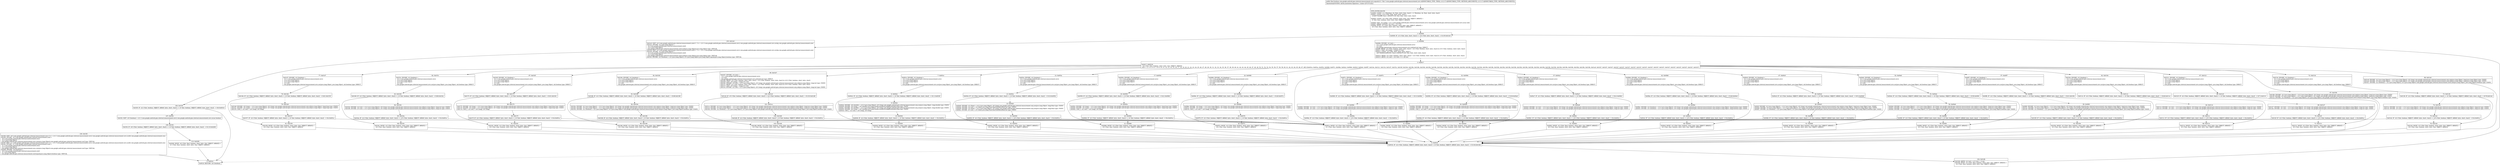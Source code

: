digraph "CFG forcom.google.android.gms.internal.measurement.zzvz.equals(Ljava\/lang\/Object;Ljava\/lang\/Object;)Z" {
Node_0 [shape=record,label="{0\:\ 0x0000|MTH_ENTER_BLOCK\l|0x0000: CONST  (r1 I:?[boolean, int, float, short, byte, char]) = (1 ?[boolean, int, float, short, byte, char]) \l0x0001: CONST  (r10 I:?[int, float, short, byte, char]) = \l  (1048575(0xfffff, float:1.469367E\-39) ?[int, float, short, byte, char])\l \l0x0004: CONST  (r0 I:?[int, float, boolean, short, byte, char, OBJECT, ARRAY]) = \l  (0 ?[int, float, boolean, short, byte, char, OBJECT, ARRAY])\l \l0x0005: IGET  (r2 I:int[]) = (r11 I:com.google.android.gms.internal.measurement.zzvz) com.google.android.gms.internal.measurement.zzvz.zzcas int[] \l0x0007: ARRAY_LENGTH  (r4 I:int) = (r2 I:?[]) \l0x0008: MOVE  (r3 I:?[int, float, boolean, short, byte, char, OBJECT, ARRAY]) = \l  (r0 I:?[int, float, boolean, short, byte, char, OBJECT, ARRAY])\l \l}"];
Node_1 [shape=record,label="{1\:\ 0x0009|0x0009: IF  (r3 I:?[int, byte, short, char]) \>= (r4 I:?[int, byte, short, char])  \-\> B:105:0x01e0 \l}"];
Node_2 [shape=record,label="{2\:\ 0x000b|0x000b: INVOKE  (r2 I:int) = \l  (r11 I:com.google.android.gms.internal.measurement.zzvz)\l  (r3 I:int)\l com.google.android.gms.internal.measurement.zzvz.zzbt(int):int type: DIRECT \l0x000f: ARITH  (r5 I:?[int, boolean, short, byte, char]) = (r2 I:?[int, boolean, short, byte, char]) & (r10 I:?[int, boolean, short, byte, char]) \l0x0011: CAST  (r6 I:long) = (long) (r5 I:int) \l0x0012: CONST  (r5 I:?[int, float, short, byte, char]) = \l  (267386880(0xff00000, float:2.3665827E\-29) ?[int, float, short, byte, char])\l \l0x0014: ARITH  (r2 I:?[int, boolean, short, byte, char]) = (r2 I:?[int, boolean, short, byte, char]) & (r5 I:?[int, boolean, short, byte, char]) \l0x0015: ARITH  (r2 I:int) = (r2 I:int) \>\>\> (20 int) \l}"];
Node_3 [shape=record,label="{3\:\ 0x0017|0x0017: SWITCH  \l  (r2 I:?[int, float, boolean, short, byte, char, OBJECT, ARRAY])\l k:[0, 1, 2, 3, 4, 5, 6, 7, 8, 9, 10, 11, 12, 13, 14, 15, 16, 17, 18, 19, 20, 21, 22, 23, 24, 25, 26, 27, 28, 29, 30, 31, 32, 33, 34, 35, 36, 37, 38, 39, 40, 41, 42, 43, 44, 45, 46, 47, 48, 49, 50, 51, 52, 53, 54, 55, 56, 57, 58, 59, 60, 61, 62, 63, 64, 65, 66, 67, 68] t:[0x001e, 0x003a, 0x0054, 0x0068, 0x007c, 0x008e, 0x00a3, 0x00b6, 0x00c9, 0x00e0, 0x00f7, 0x010e, 0x0121, 0x0134, 0x0147, 0x015c, 0x016f, 0x0184, 0x019b, 0x019b, 0x019b, 0x019b, 0x019b, 0x019b, 0x019b, 0x019b, 0x019b, 0x019b, 0x019b, 0x019b, 0x019b, 0x019b, 0x019b, 0x019b, 0x019b, 0x019b, 0x019b, 0x019b, 0x019b, 0x019b, 0x019b, 0x019b, 0x019b, 0x019b, 0x019b, 0x019b, 0x019b, 0x019b, 0x019b, 0x019b, 0x01a9, 0x01b7, 0x01b7, 0x01b7, 0x01b7, 0x01b7, 0x01b7, 0x01b7, 0x01b7, 0x01b7, 0x01b7, 0x01b7, 0x01b7, 0x01b7, 0x01b7, 0x01b7, 0x01b7, 0x01b7, 0x01b7] \l}"];
Node_4 [shape=record,label="{4\:\ 0x001a|0x001a: MOVE  (r2 I:?[int, float, boolean, short, byte, char, OBJECT, ARRAY]) = \l  (r1 I:?[int, float, boolean, short, byte, char, OBJECT, ARRAY])\l \l}"];
Node_5 [shape=record,label="{5\:\ 0x001b|0x001b: IF  (r2 I:?[int, boolean, OBJECT, ARRAY, byte, short, char]) != (0 ?[int, boolean, OBJECT, ARRAY, byte, short, char])  \-\> B:104:0x01db \l}"];
Node_6 [shape=record,label="{6\:\ 0x001d|0x001d: RETURN  (r0 I:boolean) \l}"];
Node_7 [shape=record,label="{7\:\ 0x001e|0x001e: INVOKE  (r2 I:boolean) = \l  (r11 I:com.google.android.gms.internal.measurement.zzvz)\l  (r12 I:java.lang.Object)\l  (r13 I:java.lang.Object)\l  (r3 I:int)\l com.google.android.gms.internal.measurement.zzvz.zzc(java.lang.Object, java.lang.Object, int):boolean type: DIRECT \l}"];
Node_8 [shape=record,label="{8\:\ 0x0022|0x0022: IF  (r2 I:?[int, boolean, OBJECT, ARRAY, byte, short, char]) == (0 ?[int, boolean, OBJECT, ARRAY, byte, short, char])  \-\> B:11:0x0038 \l}"];
Node_9 [shape=record,label="{9\:\ 0x0024|0x0024: INVOKE  (r8 I:double) = (r12 I:java.lang.Object), (r6 I:long) com.google.android.gms.internal.measurement.zzxj.zzo(java.lang.Object, long):double type: STATIC \l0x0028: INVOKE  (r8 I:long) = (r8 I:double) java.lang.Double.doubleToLongBits(double):long type: STATIC \l0x002c: INVOKE  (r6 I:double) = (r13 I:java.lang.Object), (r6 I:long) com.google.android.gms.internal.measurement.zzxj.zzo(java.lang.Object, long):double type: STATIC \l0x0030: INVOKE  (r6 I:long) = (r6 I:double) java.lang.Double.doubleToLongBits(double):long type: STATIC \l0x0034: CMP_L  (r2 I:int) = (r8 I:long), (r6 I:long) \l}"];
Node_10 [shape=record,label="{10\:\ 0x0036|0x0036: IF  (r2 I:?[int, boolean, OBJECT, ARRAY, byte, short, char]) == (0 ?[int, boolean, OBJECT, ARRAY, byte, short, char])  \-\> B:4:0x001a \l}"];
Node_11 [shape=record,label="{11\:\ 0x0038|0x0038: MOVE  (r2 I:?[int, float, boolean, short, byte, char, OBJECT, ARRAY]) = \l  (r0 I:?[int, float, boolean, short, byte, char, OBJECT, ARRAY])\l \l}"];
Node_12 [shape=record,label="{12\:\ 0x003a|0x003a: INVOKE  (r2 I:boolean) = \l  (r11 I:com.google.android.gms.internal.measurement.zzvz)\l  (r12 I:java.lang.Object)\l  (r13 I:java.lang.Object)\l  (r3 I:int)\l com.google.android.gms.internal.measurement.zzvz.zzc(java.lang.Object, java.lang.Object, int):boolean type: DIRECT \l}"];
Node_13 [shape=record,label="{13\:\ 0x003e|0x003e: IF  (r2 I:?[int, boolean, OBJECT, ARRAY, byte, short, char]) == (0 ?[int, boolean, OBJECT, ARRAY, byte, short, char])  \-\> B:16:0x0052 \l}"];
Node_14 [shape=record,label="{14\:\ 0x0040|0x0040: INVOKE  (r2 I:float) = (r12 I:java.lang.Object), (r6 I:long) com.google.android.gms.internal.measurement.zzxj.zzn(java.lang.Object, long):float type: STATIC \l0x0044: INVOKE  (r2 I:int) = (r2 I:float) java.lang.Float.floatToIntBits(float):int type: STATIC \l0x0048: INVOKE  (r5 I:float) = (r13 I:java.lang.Object), (r6 I:long) com.google.android.gms.internal.measurement.zzxj.zzn(java.lang.Object, long):float type: STATIC \l0x004c: INVOKE  (r5 I:int) = (r5 I:float) java.lang.Float.floatToIntBits(float):int type: STATIC \l}"];
Node_15 [shape=record,label="{15\:\ 0x0050|0x0050: IF  (r2 I:?[int, boolean, OBJECT, ARRAY, byte, short, char]) == (r5 I:?[int, boolean, OBJECT, ARRAY, byte, short, char])  \-\> B:4:0x001a \l}"];
Node_16 [shape=record,label="{16\:\ 0x0052|0x0052: MOVE  (r2 I:?[int, float, boolean, short, byte, char, OBJECT, ARRAY]) = \l  (r0 I:?[int, float, boolean, short, byte, char, OBJECT, ARRAY])\l \l}"];
Node_17 [shape=record,label="{17\:\ 0x0054|0x0054: INVOKE  (r2 I:boolean) = \l  (r11 I:com.google.android.gms.internal.measurement.zzvz)\l  (r12 I:java.lang.Object)\l  (r13 I:java.lang.Object)\l  (r3 I:int)\l com.google.android.gms.internal.measurement.zzvz.zzc(java.lang.Object, java.lang.Object, int):boolean type: DIRECT \l}"];
Node_18 [shape=record,label="{18\:\ 0x0058|0x0058: IF  (r2 I:?[int, boolean, OBJECT, ARRAY, byte, short, char]) == (0 ?[int, boolean, OBJECT, ARRAY, byte, short, char])  \-\> B:21:0x0066 \l}"];
Node_19 [shape=record,label="{19\:\ 0x005a|0x005a: INVOKE  (r8 I:long) = (r12 I:java.lang.Object), (r6 I:long) com.google.android.gms.internal.measurement.zzxj.zzl(java.lang.Object, long):long type: STATIC \l0x005e: INVOKE  (r6 I:long) = (r13 I:java.lang.Object), (r6 I:long) com.google.android.gms.internal.measurement.zzxj.zzl(java.lang.Object, long):long type: STATIC \l0x0062: CMP_L  (r2 I:int) = (r8 I:long), (r6 I:long) \l}"];
Node_20 [shape=record,label="{20\:\ 0x0064|0x0064: IF  (r2 I:?[int, boolean, OBJECT, ARRAY, byte, short, char]) == (0 ?[int, boolean, OBJECT, ARRAY, byte, short, char])  \-\> B:4:0x001a \l}"];
Node_21 [shape=record,label="{21\:\ 0x0066|0x0066: MOVE  (r2 I:?[int, float, boolean, short, byte, char, OBJECT, ARRAY]) = \l  (r0 I:?[int, float, boolean, short, byte, char, OBJECT, ARRAY])\l \l}"];
Node_22 [shape=record,label="{22\:\ 0x0068|0x0068: INVOKE  (r2 I:boolean) = \l  (r11 I:com.google.android.gms.internal.measurement.zzvz)\l  (r12 I:java.lang.Object)\l  (r13 I:java.lang.Object)\l  (r3 I:int)\l com.google.android.gms.internal.measurement.zzvz.zzc(java.lang.Object, java.lang.Object, int):boolean type: DIRECT \l}"];
Node_23 [shape=record,label="{23\:\ 0x006c|0x006c: IF  (r2 I:?[int, boolean, OBJECT, ARRAY, byte, short, char]) == (0 ?[int, boolean, OBJECT, ARRAY, byte, short, char])  \-\> B:26:0x007a \l}"];
Node_24 [shape=record,label="{24\:\ 0x006e|0x006e: INVOKE  (r8 I:long) = (r12 I:java.lang.Object), (r6 I:long) com.google.android.gms.internal.measurement.zzxj.zzl(java.lang.Object, long):long type: STATIC \l0x0072: INVOKE  (r6 I:long) = (r13 I:java.lang.Object), (r6 I:long) com.google.android.gms.internal.measurement.zzxj.zzl(java.lang.Object, long):long type: STATIC \l0x0076: CMP_L  (r2 I:int) = (r8 I:long), (r6 I:long) \l}"];
Node_25 [shape=record,label="{25\:\ 0x0078|0x0078: IF  (r2 I:?[int, boolean, OBJECT, ARRAY, byte, short, char]) == (0 ?[int, boolean, OBJECT, ARRAY, byte, short, char])  \-\> B:4:0x001a \l}"];
Node_26 [shape=record,label="{26\:\ 0x007a|0x007a: MOVE  (r2 I:?[int, float, boolean, short, byte, char, OBJECT, ARRAY]) = \l  (r0 I:?[int, float, boolean, short, byte, char, OBJECT, ARRAY])\l \l}"];
Node_27 [shape=record,label="{27\:\ 0x007c|0x007c: INVOKE  (r2 I:boolean) = \l  (r11 I:com.google.android.gms.internal.measurement.zzvz)\l  (r12 I:java.lang.Object)\l  (r13 I:java.lang.Object)\l  (r3 I:int)\l com.google.android.gms.internal.measurement.zzvz.zzc(java.lang.Object, java.lang.Object, int):boolean type: DIRECT \l}"];
Node_28 [shape=record,label="{28\:\ 0x0080|0x0080: IF  (r2 I:?[int, boolean, OBJECT, ARRAY, byte, short, char]) == (0 ?[int, boolean, OBJECT, ARRAY, byte, short, char])  \-\> B:31:0x008c \l}"];
Node_29 [shape=record,label="{29\:\ 0x0082|0x0082: INVOKE  (r2 I:int) = (r12 I:java.lang.Object), (r6 I:long) com.google.android.gms.internal.measurement.zzxj.zzk(java.lang.Object, long):int type: STATIC \l0x0086: INVOKE  (r5 I:int) = (r13 I:java.lang.Object), (r6 I:long) com.google.android.gms.internal.measurement.zzxj.zzk(java.lang.Object, long):int type: STATIC \l}"];
Node_30 [shape=record,label="{30\:\ 0x008a|0x008a: IF  (r2 I:?[int, boolean, OBJECT, ARRAY, byte, short, char]) == (r5 I:?[int, boolean, OBJECT, ARRAY, byte, short, char])  \-\> B:4:0x001a \l}"];
Node_31 [shape=record,label="{31\:\ 0x008c|0x008c: MOVE  (r2 I:?[int, float, boolean, short, byte, char, OBJECT, ARRAY]) = \l  (r0 I:?[int, float, boolean, short, byte, char, OBJECT, ARRAY])\l \l}"];
Node_32 [shape=record,label="{32\:\ 0x008e|0x008e: INVOKE  (r2 I:boolean) = \l  (r11 I:com.google.android.gms.internal.measurement.zzvz)\l  (r12 I:java.lang.Object)\l  (r13 I:java.lang.Object)\l  (r3 I:int)\l com.google.android.gms.internal.measurement.zzvz.zzc(java.lang.Object, java.lang.Object, int):boolean type: DIRECT \l}"];
Node_33 [shape=record,label="{33\:\ 0x0092|0x0092: IF  (r2 I:?[int, boolean, OBJECT, ARRAY, byte, short, char]) == (0 ?[int, boolean, OBJECT, ARRAY, byte, short, char])  \-\> B:36:0x00a0 \l}"];
Node_34 [shape=record,label="{34\:\ 0x0094|0x0094: INVOKE  (r8 I:long) = (r12 I:java.lang.Object), (r6 I:long) com.google.android.gms.internal.measurement.zzxj.zzl(java.lang.Object, long):long type: STATIC \l0x0098: INVOKE  (r6 I:long) = (r13 I:java.lang.Object), (r6 I:long) com.google.android.gms.internal.measurement.zzxj.zzl(java.lang.Object, long):long type: STATIC \l0x009c: CMP_L  (r2 I:int) = (r8 I:long), (r6 I:long) \l}"];
Node_35 [shape=record,label="{35\:\ 0x009e|0x009e: IF  (r2 I:?[int, boolean, OBJECT, ARRAY, byte, short, char]) == (0 ?[int, boolean, OBJECT, ARRAY, byte, short, char])  \-\> B:4:0x001a \l}"];
Node_36 [shape=record,label="{36\:\ 0x00a0|0x00a0: MOVE  (r2 I:?[int, float, boolean, short, byte, char, OBJECT, ARRAY]) = \l  (r0 I:?[int, float, boolean, short, byte, char, OBJECT, ARRAY])\l \l}"];
Node_37 [shape=record,label="{37\:\ 0x00a3|0x00a3: INVOKE  (r2 I:boolean) = \l  (r11 I:com.google.android.gms.internal.measurement.zzvz)\l  (r12 I:java.lang.Object)\l  (r13 I:java.lang.Object)\l  (r3 I:int)\l com.google.android.gms.internal.measurement.zzvz.zzc(java.lang.Object, java.lang.Object, int):boolean type: DIRECT \l}"];
Node_38 [shape=record,label="{38\:\ 0x00a7|0x00a7: IF  (r2 I:?[int, boolean, OBJECT, ARRAY, byte, short, char]) == (0 ?[int, boolean, OBJECT, ARRAY, byte, short, char])  \-\> B:41:0x00b3 \l}"];
Node_39 [shape=record,label="{39\:\ 0x00a9|0x00a9: INVOKE  (r2 I:int) = (r12 I:java.lang.Object), (r6 I:long) com.google.android.gms.internal.measurement.zzxj.zzk(java.lang.Object, long):int type: STATIC \l0x00ad: INVOKE  (r5 I:int) = (r13 I:java.lang.Object), (r6 I:long) com.google.android.gms.internal.measurement.zzxj.zzk(java.lang.Object, long):int type: STATIC \l}"];
Node_40 [shape=record,label="{40\:\ 0x00b1|0x00b1: IF  (r2 I:?[int, boolean, OBJECT, ARRAY, byte, short, char]) == (r5 I:?[int, boolean, OBJECT, ARRAY, byte, short, char])  \-\> B:4:0x001a \l}"];
Node_41 [shape=record,label="{41\:\ 0x00b3|0x00b3: MOVE  (r2 I:?[int, float, boolean, short, byte, char, OBJECT, ARRAY]) = \l  (r0 I:?[int, float, boolean, short, byte, char, OBJECT, ARRAY])\l \l}"];
Node_42 [shape=record,label="{42\:\ 0x00b6|0x00b6: INVOKE  (r2 I:boolean) = \l  (r11 I:com.google.android.gms.internal.measurement.zzvz)\l  (r12 I:java.lang.Object)\l  (r13 I:java.lang.Object)\l  (r3 I:int)\l com.google.android.gms.internal.measurement.zzvz.zzc(java.lang.Object, java.lang.Object, int):boolean type: DIRECT \l}"];
Node_43 [shape=record,label="{43\:\ 0x00ba|0x00ba: IF  (r2 I:?[int, boolean, OBJECT, ARRAY, byte, short, char]) == (0 ?[int, boolean, OBJECT, ARRAY, byte, short, char])  \-\> B:46:0x00c6 \l}"];
Node_44 [shape=record,label="{44\:\ 0x00bc|0x00bc: INVOKE  (r2 I:boolean) = (r12 I:java.lang.Object), (r6 I:long) com.google.android.gms.internal.measurement.zzxj.zzm(java.lang.Object, long):boolean type: STATIC \l0x00c0: INVOKE  (r5 I:boolean) = (r13 I:java.lang.Object), (r6 I:long) com.google.android.gms.internal.measurement.zzxj.zzm(java.lang.Object, long):boolean type: STATIC \l}"];
Node_45 [shape=record,label="{45\:\ 0x00c4|0x00c4: IF  (r2 I:?[int, boolean, OBJECT, ARRAY, byte, short, char]) == (r5 I:?[int, boolean, OBJECT, ARRAY, byte, short, char])  \-\> B:4:0x001a \l}"];
Node_46 [shape=record,label="{46\:\ 0x00c6|0x00c6: MOVE  (r2 I:?[int, float, boolean, short, byte, char, OBJECT, ARRAY]) = \l  (r0 I:?[int, float, boolean, short, byte, char, OBJECT, ARRAY])\l \l}"];
Node_47 [shape=record,label="{47\:\ 0x00c9|0x00c9: INVOKE  (r2 I:boolean) = \l  (r11 I:com.google.android.gms.internal.measurement.zzvz)\l  (r12 I:java.lang.Object)\l  (r13 I:java.lang.Object)\l  (r3 I:int)\l com.google.android.gms.internal.measurement.zzvz.zzc(java.lang.Object, java.lang.Object, int):boolean type: DIRECT \l}"];
Node_48 [shape=record,label="{48\:\ 0x00cd|0x00cd: IF  (r2 I:?[int, boolean, OBJECT, ARRAY, byte, short, char]) == (0 ?[int, boolean, OBJECT, ARRAY, byte, short, char])  \-\> B:51:0x00dd \l}"];
Node_49 [shape=record,label="{49\:\ 0x00cf|0x00cf: INVOKE  (r2 I:java.lang.Object) = (r12 I:java.lang.Object), (r6 I:long) com.google.android.gms.internal.measurement.zzxj.zzp(java.lang.Object, long):java.lang.Object type: STATIC \l0x00d3: INVOKE  (r5 I:java.lang.Object) = (r13 I:java.lang.Object), (r6 I:long) com.google.android.gms.internal.measurement.zzxj.zzp(java.lang.Object, long):java.lang.Object type: STATIC \l0x00d7: INVOKE  (r2 I:boolean) = (r2 I:java.lang.Object), (r5 I:java.lang.Object) com.google.android.gms.internal.measurement.zzwn.zze(java.lang.Object, java.lang.Object):boolean type: STATIC \l}"];
Node_50 [shape=record,label="{50\:\ 0x00db|0x00db: IF  (r2 I:?[int, boolean, OBJECT, ARRAY, byte, short, char]) != (0 ?[int, boolean, OBJECT, ARRAY, byte, short, char])  \-\> B:4:0x001a \l}"];
Node_51 [shape=record,label="{51\:\ 0x00dd|0x00dd: MOVE  (r2 I:?[int, float, boolean, short, byte, char, OBJECT, ARRAY]) = \l  (r0 I:?[int, float, boolean, short, byte, char, OBJECT, ARRAY])\l \l}"];
Node_52 [shape=record,label="{52\:\ 0x00e0|0x00e0: INVOKE  (r2 I:boolean) = \l  (r11 I:com.google.android.gms.internal.measurement.zzvz)\l  (r12 I:java.lang.Object)\l  (r13 I:java.lang.Object)\l  (r3 I:int)\l com.google.android.gms.internal.measurement.zzvz.zzc(java.lang.Object, java.lang.Object, int):boolean type: DIRECT \l}"];
Node_53 [shape=record,label="{53\:\ 0x00e4|0x00e4: IF  (r2 I:?[int, boolean, OBJECT, ARRAY, byte, short, char]) == (0 ?[int, boolean, OBJECT, ARRAY, byte, short, char])  \-\> B:56:0x00f4 \l}"];
Node_54 [shape=record,label="{54\:\ 0x00e6|0x00e6: INVOKE  (r2 I:java.lang.Object) = (r12 I:java.lang.Object), (r6 I:long) com.google.android.gms.internal.measurement.zzxj.zzp(java.lang.Object, long):java.lang.Object type: STATIC \l0x00ea: INVOKE  (r5 I:java.lang.Object) = (r13 I:java.lang.Object), (r6 I:long) com.google.android.gms.internal.measurement.zzxj.zzp(java.lang.Object, long):java.lang.Object type: STATIC \l0x00ee: INVOKE  (r2 I:boolean) = (r2 I:java.lang.Object), (r5 I:java.lang.Object) com.google.android.gms.internal.measurement.zzwn.zze(java.lang.Object, java.lang.Object):boolean type: STATIC \l}"];
Node_55 [shape=record,label="{55\:\ 0x00f2|0x00f2: IF  (r2 I:?[int, boolean, OBJECT, ARRAY, byte, short, char]) != (0 ?[int, boolean, OBJECT, ARRAY, byte, short, char])  \-\> B:4:0x001a \l}"];
Node_56 [shape=record,label="{56\:\ 0x00f4|0x00f4: MOVE  (r2 I:?[int, float, boolean, short, byte, char, OBJECT, ARRAY]) = \l  (r0 I:?[int, float, boolean, short, byte, char, OBJECT, ARRAY])\l \l}"];
Node_57 [shape=record,label="{57\:\ 0x00f7|0x00f7: INVOKE  (r2 I:boolean) = \l  (r11 I:com.google.android.gms.internal.measurement.zzvz)\l  (r12 I:java.lang.Object)\l  (r13 I:java.lang.Object)\l  (r3 I:int)\l com.google.android.gms.internal.measurement.zzvz.zzc(java.lang.Object, java.lang.Object, int):boolean type: DIRECT \l}"];
Node_58 [shape=record,label="{58\:\ 0x00fb|0x00fb: IF  (r2 I:?[int, boolean, OBJECT, ARRAY, byte, short, char]) == (0 ?[int, boolean, OBJECT, ARRAY, byte, short, char])  \-\> B:61:0x010b \l}"];
Node_59 [shape=record,label="{59\:\ 0x00fd|0x00fd: INVOKE  (r2 I:java.lang.Object) = (r12 I:java.lang.Object), (r6 I:long) com.google.android.gms.internal.measurement.zzxj.zzp(java.lang.Object, long):java.lang.Object type: STATIC \l0x0101: INVOKE  (r5 I:java.lang.Object) = (r13 I:java.lang.Object), (r6 I:long) com.google.android.gms.internal.measurement.zzxj.zzp(java.lang.Object, long):java.lang.Object type: STATIC \l0x0105: INVOKE  (r2 I:boolean) = (r2 I:java.lang.Object), (r5 I:java.lang.Object) com.google.android.gms.internal.measurement.zzwn.zze(java.lang.Object, java.lang.Object):boolean type: STATIC \l}"];
Node_60 [shape=record,label="{60\:\ 0x0109|0x0109: IF  (r2 I:?[int, boolean, OBJECT, ARRAY, byte, short, char]) != (0 ?[int, boolean, OBJECT, ARRAY, byte, short, char])  \-\> B:4:0x001a \l}"];
Node_61 [shape=record,label="{61\:\ 0x010b|0x010b: MOVE  (r2 I:?[int, float, boolean, short, byte, char, OBJECT, ARRAY]) = \l  (r0 I:?[int, float, boolean, short, byte, char, OBJECT, ARRAY])\l \l}"];
Node_62 [shape=record,label="{62\:\ 0x010e|0x010e: INVOKE  (r2 I:boolean) = \l  (r11 I:com.google.android.gms.internal.measurement.zzvz)\l  (r12 I:java.lang.Object)\l  (r13 I:java.lang.Object)\l  (r3 I:int)\l com.google.android.gms.internal.measurement.zzvz.zzc(java.lang.Object, java.lang.Object, int):boolean type: DIRECT \l}"];
Node_63 [shape=record,label="{63\:\ 0x0112|0x0112: IF  (r2 I:?[int, boolean, OBJECT, ARRAY, byte, short, char]) == (0 ?[int, boolean, OBJECT, ARRAY, byte, short, char])  \-\> B:66:0x011e \l}"];
Node_64 [shape=record,label="{64\:\ 0x0114|0x0114: INVOKE  (r2 I:int) = (r12 I:java.lang.Object), (r6 I:long) com.google.android.gms.internal.measurement.zzxj.zzk(java.lang.Object, long):int type: STATIC \l0x0118: INVOKE  (r5 I:int) = (r13 I:java.lang.Object), (r6 I:long) com.google.android.gms.internal.measurement.zzxj.zzk(java.lang.Object, long):int type: STATIC \l}"];
Node_65 [shape=record,label="{65\:\ 0x011c|0x011c: IF  (r2 I:?[int, boolean, OBJECT, ARRAY, byte, short, char]) == (r5 I:?[int, boolean, OBJECT, ARRAY, byte, short, char])  \-\> B:4:0x001a \l}"];
Node_66 [shape=record,label="{66\:\ 0x011e|0x011e: MOVE  (r2 I:?[int, float, boolean, short, byte, char, OBJECT, ARRAY]) = \l  (r0 I:?[int, float, boolean, short, byte, char, OBJECT, ARRAY])\l \l}"];
Node_67 [shape=record,label="{67\:\ 0x0121|0x0121: INVOKE  (r2 I:boolean) = \l  (r11 I:com.google.android.gms.internal.measurement.zzvz)\l  (r12 I:java.lang.Object)\l  (r13 I:java.lang.Object)\l  (r3 I:int)\l com.google.android.gms.internal.measurement.zzvz.zzc(java.lang.Object, java.lang.Object, int):boolean type: DIRECT \l}"];
Node_68 [shape=record,label="{68\:\ 0x0125|0x0125: IF  (r2 I:?[int, boolean, OBJECT, ARRAY, byte, short, char]) == (0 ?[int, boolean, OBJECT, ARRAY, byte, short, char])  \-\> B:71:0x0131 \l}"];
Node_69 [shape=record,label="{69\:\ 0x0127|0x0127: INVOKE  (r2 I:int) = (r12 I:java.lang.Object), (r6 I:long) com.google.android.gms.internal.measurement.zzxj.zzk(java.lang.Object, long):int type: STATIC \l0x012b: INVOKE  (r5 I:int) = (r13 I:java.lang.Object), (r6 I:long) com.google.android.gms.internal.measurement.zzxj.zzk(java.lang.Object, long):int type: STATIC \l}"];
Node_70 [shape=record,label="{70\:\ 0x012f|0x012f: IF  (r2 I:?[int, boolean, OBJECT, ARRAY, byte, short, char]) == (r5 I:?[int, boolean, OBJECT, ARRAY, byte, short, char])  \-\> B:4:0x001a \l}"];
Node_71 [shape=record,label="{71\:\ 0x0131|0x0131: MOVE  (r2 I:?[int, float, boolean, short, byte, char, OBJECT, ARRAY]) = \l  (r0 I:?[int, float, boolean, short, byte, char, OBJECT, ARRAY])\l \l}"];
Node_72 [shape=record,label="{72\:\ 0x0134|0x0134: INVOKE  (r2 I:boolean) = \l  (r11 I:com.google.android.gms.internal.measurement.zzvz)\l  (r12 I:java.lang.Object)\l  (r13 I:java.lang.Object)\l  (r3 I:int)\l com.google.android.gms.internal.measurement.zzvz.zzc(java.lang.Object, java.lang.Object, int):boolean type: DIRECT \l}"];
Node_73 [shape=record,label="{73\:\ 0x0138|0x0138: IF  (r2 I:?[int, boolean, OBJECT, ARRAY, byte, short, char]) == (0 ?[int, boolean, OBJECT, ARRAY, byte, short, char])  \-\> B:76:0x0144 \l}"];
Node_74 [shape=record,label="{74\:\ 0x013a|0x013a: INVOKE  (r2 I:int) = (r12 I:java.lang.Object), (r6 I:long) com.google.android.gms.internal.measurement.zzxj.zzk(java.lang.Object, long):int type: STATIC \l0x013e: INVOKE  (r5 I:int) = (r13 I:java.lang.Object), (r6 I:long) com.google.android.gms.internal.measurement.zzxj.zzk(java.lang.Object, long):int type: STATIC \l}"];
Node_75 [shape=record,label="{75\:\ 0x0142|0x0142: IF  (r2 I:?[int, boolean, OBJECT, ARRAY, byte, short, char]) == (r5 I:?[int, boolean, OBJECT, ARRAY, byte, short, char])  \-\> B:4:0x001a \l}"];
Node_76 [shape=record,label="{76\:\ 0x0144|0x0144: MOVE  (r2 I:?[int, float, boolean, short, byte, char, OBJECT, ARRAY]) = \l  (r0 I:?[int, float, boolean, short, byte, char, OBJECT, ARRAY])\l \l}"];
Node_77 [shape=record,label="{77\:\ 0x0147|0x0147: INVOKE  (r2 I:boolean) = \l  (r11 I:com.google.android.gms.internal.measurement.zzvz)\l  (r12 I:java.lang.Object)\l  (r13 I:java.lang.Object)\l  (r3 I:int)\l com.google.android.gms.internal.measurement.zzvz.zzc(java.lang.Object, java.lang.Object, int):boolean type: DIRECT \l}"];
Node_78 [shape=record,label="{78\:\ 0x014b|0x014b: IF  (r2 I:?[int, boolean, OBJECT, ARRAY, byte, short, char]) == (0 ?[int, boolean, OBJECT, ARRAY, byte, short, char])  \-\> B:81:0x0159 \l}"];
Node_79 [shape=record,label="{79\:\ 0x014d|0x014d: INVOKE  (r8 I:long) = (r12 I:java.lang.Object), (r6 I:long) com.google.android.gms.internal.measurement.zzxj.zzl(java.lang.Object, long):long type: STATIC \l0x0151: INVOKE  (r6 I:long) = (r13 I:java.lang.Object), (r6 I:long) com.google.android.gms.internal.measurement.zzxj.zzl(java.lang.Object, long):long type: STATIC \l0x0155: CMP_L  (r2 I:int) = (r8 I:long), (r6 I:long) \l}"];
Node_80 [shape=record,label="{80\:\ 0x0157|0x0157: IF  (r2 I:?[int, boolean, OBJECT, ARRAY, byte, short, char]) == (0 ?[int, boolean, OBJECT, ARRAY, byte, short, char])  \-\> B:4:0x001a \l}"];
Node_81 [shape=record,label="{81\:\ 0x0159|0x0159: MOVE  (r2 I:?[int, float, boolean, short, byte, char, OBJECT, ARRAY]) = \l  (r0 I:?[int, float, boolean, short, byte, char, OBJECT, ARRAY])\l \l}"];
Node_82 [shape=record,label="{82\:\ 0x015c|0x015c: INVOKE  (r2 I:boolean) = \l  (r11 I:com.google.android.gms.internal.measurement.zzvz)\l  (r12 I:java.lang.Object)\l  (r13 I:java.lang.Object)\l  (r3 I:int)\l com.google.android.gms.internal.measurement.zzvz.zzc(java.lang.Object, java.lang.Object, int):boolean type: DIRECT \l}"];
Node_83 [shape=record,label="{83\:\ 0x0160|0x0160: IF  (r2 I:?[int, boolean, OBJECT, ARRAY, byte, short, char]) == (0 ?[int, boolean, OBJECT, ARRAY, byte, short, char])  \-\> B:86:0x016c \l}"];
Node_84 [shape=record,label="{84\:\ 0x0162|0x0162: INVOKE  (r2 I:int) = (r12 I:java.lang.Object), (r6 I:long) com.google.android.gms.internal.measurement.zzxj.zzk(java.lang.Object, long):int type: STATIC \l0x0166: INVOKE  (r5 I:int) = (r13 I:java.lang.Object), (r6 I:long) com.google.android.gms.internal.measurement.zzxj.zzk(java.lang.Object, long):int type: STATIC \l}"];
Node_85 [shape=record,label="{85\:\ 0x016a|0x016a: IF  (r2 I:?[int, boolean, OBJECT, ARRAY, byte, short, char]) == (r5 I:?[int, boolean, OBJECT, ARRAY, byte, short, char])  \-\> B:4:0x001a \l}"];
Node_86 [shape=record,label="{86\:\ 0x016c|0x016c: MOVE  (r2 I:?[int, float, boolean, short, byte, char, OBJECT, ARRAY]) = \l  (r0 I:?[int, float, boolean, short, byte, char, OBJECT, ARRAY])\l \l}"];
Node_87 [shape=record,label="{87\:\ 0x016f|0x016f: INVOKE  (r2 I:boolean) = \l  (r11 I:com.google.android.gms.internal.measurement.zzvz)\l  (r12 I:java.lang.Object)\l  (r13 I:java.lang.Object)\l  (r3 I:int)\l com.google.android.gms.internal.measurement.zzvz.zzc(java.lang.Object, java.lang.Object, int):boolean type: DIRECT \l}"];
Node_88 [shape=record,label="{88\:\ 0x0173|0x0173: IF  (r2 I:?[int, boolean, OBJECT, ARRAY, byte, short, char]) == (0 ?[int, boolean, OBJECT, ARRAY, byte, short, char])  \-\> B:91:0x0181 \l}"];
Node_89 [shape=record,label="{89\:\ 0x0175|0x0175: INVOKE  (r8 I:long) = (r12 I:java.lang.Object), (r6 I:long) com.google.android.gms.internal.measurement.zzxj.zzl(java.lang.Object, long):long type: STATIC \l0x0179: INVOKE  (r6 I:long) = (r13 I:java.lang.Object), (r6 I:long) com.google.android.gms.internal.measurement.zzxj.zzl(java.lang.Object, long):long type: STATIC \l0x017d: CMP_L  (r2 I:int) = (r8 I:long), (r6 I:long) \l}"];
Node_90 [shape=record,label="{90\:\ 0x017f|0x017f: IF  (r2 I:?[int, boolean, OBJECT, ARRAY, byte, short, char]) == (0 ?[int, boolean, OBJECT, ARRAY, byte, short, char])  \-\> B:4:0x001a \l}"];
Node_91 [shape=record,label="{91\:\ 0x0181|0x0181: MOVE  (r2 I:?[int, float, boolean, short, byte, char, OBJECT, ARRAY]) = \l  (r0 I:?[int, float, boolean, short, byte, char, OBJECT, ARRAY])\l \l}"];
Node_92 [shape=record,label="{92\:\ 0x0184|0x0184: INVOKE  (r2 I:boolean) = \l  (r11 I:com.google.android.gms.internal.measurement.zzvz)\l  (r12 I:java.lang.Object)\l  (r13 I:java.lang.Object)\l  (r3 I:int)\l com.google.android.gms.internal.measurement.zzvz.zzc(java.lang.Object, java.lang.Object, int):boolean type: DIRECT \l}"];
Node_93 [shape=record,label="{93\:\ 0x0188|0x0188: IF  (r2 I:?[int, boolean, OBJECT, ARRAY, byte, short, char]) == (0 ?[int, boolean, OBJECT, ARRAY, byte, short, char])  \-\> B:96:0x0198 \l}"];
Node_94 [shape=record,label="{94\:\ 0x018a|0x018a: INVOKE  (r2 I:java.lang.Object) = (r12 I:java.lang.Object), (r6 I:long) com.google.android.gms.internal.measurement.zzxj.zzp(java.lang.Object, long):java.lang.Object type: STATIC \l0x018e: INVOKE  (r5 I:java.lang.Object) = (r13 I:java.lang.Object), (r6 I:long) com.google.android.gms.internal.measurement.zzxj.zzp(java.lang.Object, long):java.lang.Object type: STATIC \l0x0192: INVOKE  (r2 I:boolean) = (r2 I:java.lang.Object), (r5 I:java.lang.Object) com.google.android.gms.internal.measurement.zzwn.zze(java.lang.Object, java.lang.Object):boolean type: STATIC \l}"];
Node_95 [shape=record,label="{95\:\ 0x0196|0x0196: IF  (r2 I:?[int, boolean, OBJECT, ARRAY, byte, short, char]) != (0 ?[int, boolean, OBJECT, ARRAY, byte, short, char])  \-\> B:4:0x001a \l}"];
Node_96 [shape=record,label="{96\:\ 0x0198|0x0198: MOVE  (r2 I:?[int, float, boolean, short, byte, char, OBJECT, ARRAY]) = \l  (r0 I:?[int, float, boolean, short, byte, char, OBJECT, ARRAY])\l \l}"];
Node_97 [shape=record,label="{97\:\ 0x019b|0x019b: INVOKE  (r2 I:java.lang.Object) = (r12 I:java.lang.Object), (r6 I:long) com.google.android.gms.internal.measurement.zzxj.zzp(java.lang.Object, long):java.lang.Object type: STATIC \l0x019f: INVOKE  (r5 I:java.lang.Object) = (r13 I:java.lang.Object), (r6 I:long) com.google.android.gms.internal.measurement.zzxj.zzp(java.lang.Object, long):java.lang.Object type: STATIC \l0x01a3: INVOKE  (r2 I:boolean) = (r2 I:java.lang.Object), (r5 I:java.lang.Object) com.google.android.gms.internal.measurement.zzwn.zze(java.lang.Object, java.lang.Object):boolean type: STATIC \l}"];
Node_98 [shape=record,label="{98\:\ 0x01a9|0x01a9: INVOKE  (r2 I:java.lang.Object) = (r12 I:java.lang.Object), (r6 I:long) com.google.android.gms.internal.measurement.zzxj.zzp(java.lang.Object, long):java.lang.Object type: STATIC \l0x01ad: INVOKE  (r5 I:java.lang.Object) = (r13 I:java.lang.Object), (r6 I:long) com.google.android.gms.internal.measurement.zzxj.zzp(java.lang.Object, long):java.lang.Object type: STATIC \l0x01b1: INVOKE  (r2 I:boolean) = (r2 I:java.lang.Object), (r5 I:java.lang.Object) com.google.android.gms.internal.measurement.zzwn.zze(java.lang.Object, java.lang.Object):boolean type: STATIC \l}"];
Node_99 [shape=record,label="{99\:\ 0x01b7|0x01b7: INVOKE  (r2 I:int) = \l  (r11 I:com.google.android.gms.internal.measurement.zzvz)\l  (r3 I:int)\l com.google.android.gms.internal.measurement.zzvz.zzbu(int):int type: DIRECT \l0x01bb: ARITH  (r5 I:?[int, boolean, short, byte, char]) = (r2 I:?[int, boolean, short, byte, char]) & (r10 I:?[int, boolean, short, byte, char]) \l0x01bd: CAST  (r8 I:long) = (long) (r5 I:int) \l0x01be: INVOKE  (r5 I:int) = (r12 I:java.lang.Object), (r8 I:long) com.google.android.gms.internal.measurement.zzxj.zzk(java.lang.Object, long):int type: STATIC \l0x01c2: ARITH  (r2 I:?[int, boolean, short, byte, char]) = (r2 I:?[int, boolean, short, byte, char]) & (r10 I:?[int, boolean, short, byte, char]) \l0x01c3: CAST  (r8 I:long) = (long) (r2 I:int) \l0x01c4: INVOKE  (r2 I:int) = (r13 I:java.lang.Object), (r8 I:long) com.google.android.gms.internal.measurement.zzxj.zzk(java.lang.Object, long):int type: STATIC \l}"];
Node_100 [shape=record,label="{100\:\ 0x01c8|0x01c8: IF  (r5 I:?[int, boolean, OBJECT, ARRAY, byte, short, char]) != (r2 I:?[int, boolean, OBJECT, ARRAY, byte, short, char])  \-\> B:103:0x01d8 \l}"];
Node_101 [shape=record,label="{101\:\ 0x01ca|0x01ca: INVOKE  (r2 I:java.lang.Object) = (r12 I:java.lang.Object), (r6 I:long) com.google.android.gms.internal.measurement.zzxj.zzp(java.lang.Object, long):java.lang.Object type: STATIC \l0x01ce: INVOKE  (r5 I:java.lang.Object) = (r13 I:java.lang.Object), (r6 I:long) com.google.android.gms.internal.measurement.zzxj.zzp(java.lang.Object, long):java.lang.Object type: STATIC \l0x01d2: INVOKE  (r2 I:boolean) = (r2 I:java.lang.Object), (r5 I:java.lang.Object) com.google.android.gms.internal.measurement.zzwn.zze(java.lang.Object, java.lang.Object):boolean type: STATIC \l}"];
Node_102 [shape=record,label="{102\:\ 0x01d6|0x01d6: IF  (r2 I:?[int, boolean, OBJECT, ARRAY, byte, short, char]) != (0 ?[int, boolean, OBJECT, ARRAY, byte, short, char])  \-\> B:4:0x001a \l}"];
Node_103 [shape=record,label="{103\:\ 0x01d8|0x01d8: MOVE  (r2 I:?[int, float, boolean, short, byte, char, OBJECT, ARRAY]) = \l  (r0 I:?[int, float, boolean, short, byte, char, OBJECT, ARRAY])\l \l}"];
Node_104 [shape=record,label="{104\:\ 0x01db|0x01db: ARITH  (r2 I:int) = (r3 I:int) + (3 int) \l0x01dd: MOVE  (r3 I:?[int, float, boolean, short, byte, char, OBJECT, ARRAY]) = \l  (r2 I:?[int, float, boolean, short, byte, char, OBJECT, ARRAY])\l \l}"];
Node_105 [shape=record,label="{105\:\ 0x01e0|0x01e0: IGET  (r2 I:com.google.android.gms.internal.measurement.zzxd\<?, ?\>) = (r11 I:com.google.android.gms.internal.measurement.zzvz) com.google.android.gms.internal.measurement.zzvz.zzcbg com.google.android.gms.internal.measurement.zzxd \l0x01e2: INVOKE  (r2 I:java.lang.Object) = \l  (r2 I:com.google.android.gms.internal.measurement.zzxd)\l  (r12 I:java.lang.Object)\l com.google.android.gms.internal.measurement.zzxd.zzal(java.lang.Object):java.lang.Object type: VIRTUAL \l0x01e6: IGET  (r3 I:com.google.android.gms.internal.measurement.zzxd\<?, ?\>) = (r11 I:com.google.android.gms.internal.measurement.zzvz) com.google.android.gms.internal.measurement.zzvz.zzcbg com.google.android.gms.internal.measurement.zzxd \l0x01e8: INVOKE  (r3 I:java.lang.Object) = \l  (r3 I:com.google.android.gms.internal.measurement.zzxd)\l  (r13 I:java.lang.Object)\l com.google.android.gms.internal.measurement.zzxd.zzal(java.lang.Object):java.lang.Object type: VIRTUAL \l0x01ec: INVOKE  (r2 I:boolean) = (r2 I:java.lang.Object), (r3 I:java.lang.Object) java.lang.Object.equals(java.lang.Object):boolean type: VIRTUAL \l}"];
Node_106 [shape=record,label="{106\:\ 0x01f0|0x01f0: IF  (r2 I:?[int, boolean, OBJECT, ARRAY, byte, short, char]) == (0 ?[int, boolean, OBJECT, ARRAY, byte, short, char])  \-\> B:6:0x001d \l}"];
Node_107 [shape=record,label="{107\:\ 0x01f2|0x01f2: IGET  (r0 I:boolean) = (r11 I:com.google.android.gms.internal.measurement.zzvz) com.google.android.gms.internal.measurement.zzvz.zzcax boolean \l}"];
Node_108 [shape=record,label="{108\:\ 0x01f4|0x01f4: IF  (r0 I:?[int, boolean, OBJECT, ARRAY, byte, short, char]) == (0 ?[int, boolean, OBJECT, ARRAY, byte, short, char])  \-\> B:110:0x0208 \l}"];
Node_109 [shape=record,label="{109\:\ 0x01f6|0x01f6: IGET  (r0 I:com.google.android.gms.internal.measurement.zzuc\<?\>) = (r11 I:com.google.android.gms.internal.measurement.zzvz) com.google.android.gms.internal.measurement.zzvz.zzcbh com.google.android.gms.internal.measurement.zzuc \l0x01f8: INVOKE  (r0 I:com.google.android.gms.internal.measurement.zzuf) = \l  (r0 I:com.google.android.gms.internal.measurement.zzuc)\l  (r12 I:java.lang.Object)\l com.google.android.gms.internal.measurement.zzuc.zzw(java.lang.Object):com.google.android.gms.internal.measurement.zzuf type: VIRTUAL \l0x01fc: IGET  (r1 I:com.google.android.gms.internal.measurement.zzuc\<?\>) = (r11 I:com.google.android.gms.internal.measurement.zzvz) com.google.android.gms.internal.measurement.zzvz.zzcbh com.google.android.gms.internal.measurement.zzuc \l0x01fe: INVOKE  (r1 I:com.google.android.gms.internal.measurement.zzuf) = \l  (r1 I:com.google.android.gms.internal.measurement.zzuc)\l  (r13 I:java.lang.Object)\l com.google.android.gms.internal.measurement.zzuc.zzw(java.lang.Object):com.google.android.gms.internal.measurement.zzuf type: VIRTUAL \l0x0202: INVOKE  (r0 I:boolean) = \l  (r0 I:com.google.android.gms.internal.measurement.zzuf)\l  (r1 I:java.lang.Object)\l com.google.android.gms.internal.measurement.zzuf.equals(java.lang.Object):boolean type: VIRTUAL \l}"];
Node_110 [shape=record,label="{110\:\ 0x0208|0x0208: MOVE  (r0 I:?[int, float, boolean, short, byte, char, OBJECT, ARRAY]) = \l  (r1 I:?[int, float, boolean, short, byte, char, OBJECT, ARRAY])\l \l}"];
MethodNode[shape=record,label="{public final boolean com.google.android.gms.internal.measurement.zzvz.equals((r11 'this' I:com.google.android.gms.internal.measurement.zzvz A[IMMUTABLE_TYPE, THIS]), (r12 I:T A[IMMUTABLE_TYPE, METHOD_ARGUMENT]), (r13 I:T A[IMMUTABLE_TYPE, METHOD_ARGUMENT]))  | Annotation[SYSTEM, dalvik.annotation.Signature, \{value=[(TT;TT;)Z]\}]\l}"];
MethodNode -> Node_0;
Node_0 -> Node_1;
Node_1 -> Node_2[style=dashed];
Node_1 -> Node_105;
Node_2 -> Node_3;
Node_3 -> Node_4;
Node_3 -> Node_7;
Node_3 -> Node_12;
Node_3 -> Node_17;
Node_3 -> Node_22;
Node_3 -> Node_27;
Node_3 -> Node_32;
Node_3 -> Node_37;
Node_3 -> Node_42;
Node_3 -> Node_47;
Node_3 -> Node_52;
Node_3 -> Node_57;
Node_3 -> Node_62;
Node_3 -> Node_67;
Node_3 -> Node_72;
Node_3 -> Node_77;
Node_3 -> Node_82;
Node_3 -> Node_87;
Node_3 -> Node_92;
Node_3 -> Node_97;
Node_3 -> Node_98;
Node_3 -> Node_99;
Node_4 -> Node_5;
Node_5 -> Node_6[style=dashed];
Node_5 -> Node_104;
Node_7 -> Node_8;
Node_8 -> Node_9[style=dashed];
Node_8 -> Node_11;
Node_9 -> Node_10;
Node_10 -> Node_4;
Node_10 -> Node_11[style=dashed];
Node_11 -> Node_5;
Node_12 -> Node_13;
Node_13 -> Node_14[style=dashed];
Node_13 -> Node_16;
Node_14 -> Node_15;
Node_15 -> Node_4;
Node_15 -> Node_16[style=dashed];
Node_16 -> Node_5;
Node_17 -> Node_18;
Node_18 -> Node_19[style=dashed];
Node_18 -> Node_21;
Node_19 -> Node_20;
Node_20 -> Node_4;
Node_20 -> Node_21[style=dashed];
Node_21 -> Node_5;
Node_22 -> Node_23;
Node_23 -> Node_24[style=dashed];
Node_23 -> Node_26;
Node_24 -> Node_25;
Node_25 -> Node_4;
Node_25 -> Node_26[style=dashed];
Node_26 -> Node_5;
Node_27 -> Node_28;
Node_28 -> Node_29[style=dashed];
Node_28 -> Node_31;
Node_29 -> Node_30;
Node_30 -> Node_4;
Node_30 -> Node_31[style=dashed];
Node_31 -> Node_5;
Node_32 -> Node_33;
Node_33 -> Node_34[style=dashed];
Node_33 -> Node_36;
Node_34 -> Node_35;
Node_35 -> Node_4;
Node_35 -> Node_36[style=dashed];
Node_36 -> Node_5;
Node_37 -> Node_38;
Node_38 -> Node_39[style=dashed];
Node_38 -> Node_41;
Node_39 -> Node_40;
Node_40 -> Node_4;
Node_40 -> Node_41[style=dashed];
Node_41 -> Node_5;
Node_42 -> Node_43;
Node_43 -> Node_44[style=dashed];
Node_43 -> Node_46;
Node_44 -> Node_45;
Node_45 -> Node_4;
Node_45 -> Node_46[style=dashed];
Node_46 -> Node_5;
Node_47 -> Node_48;
Node_48 -> Node_49[style=dashed];
Node_48 -> Node_51;
Node_49 -> Node_50;
Node_50 -> Node_4;
Node_50 -> Node_51[style=dashed];
Node_51 -> Node_5;
Node_52 -> Node_53;
Node_53 -> Node_54[style=dashed];
Node_53 -> Node_56;
Node_54 -> Node_55;
Node_55 -> Node_4;
Node_55 -> Node_56[style=dashed];
Node_56 -> Node_5;
Node_57 -> Node_58;
Node_58 -> Node_59[style=dashed];
Node_58 -> Node_61;
Node_59 -> Node_60;
Node_60 -> Node_4;
Node_60 -> Node_61[style=dashed];
Node_61 -> Node_5;
Node_62 -> Node_63;
Node_63 -> Node_64[style=dashed];
Node_63 -> Node_66;
Node_64 -> Node_65;
Node_65 -> Node_4;
Node_65 -> Node_66[style=dashed];
Node_66 -> Node_5;
Node_67 -> Node_68;
Node_68 -> Node_69[style=dashed];
Node_68 -> Node_71;
Node_69 -> Node_70;
Node_70 -> Node_4;
Node_70 -> Node_71[style=dashed];
Node_71 -> Node_5;
Node_72 -> Node_73;
Node_73 -> Node_74[style=dashed];
Node_73 -> Node_76;
Node_74 -> Node_75;
Node_75 -> Node_4;
Node_75 -> Node_76[style=dashed];
Node_76 -> Node_5;
Node_77 -> Node_78;
Node_78 -> Node_79[style=dashed];
Node_78 -> Node_81;
Node_79 -> Node_80;
Node_80 -> Node_4;
Node_80 -> Node_81[style=dashed];
Node_81 -> Node_5;
Node_82 -> Node_83;
Node_83 -> Node_84[style=dashed];
Node_83 -> Node_86;
Node_84 -> Node_85;
Node_85 -> Node_4;
Node_85 -> Node_86[style=dashed];
Node_86 -> Node_5;
Node_87 -> Node_88;
Node_88 -> Node_89[style=dashed];
Node_88 -> Node_91;
Node_89 -> Node_90;
Node_90 -> Node_4;
Node_90 -> Node_91[style=dashed];
Node_91 -> Node_5;
Node_92 -> Node_93;
Node_93 -> Node_94[style=dashed];
Node_93 -> Node_96;
Node_94 -> Node_95;
Node_95 -> Node_4;
Node_95 -> Node_96[style=dashed];
Node_96 -> Node_5;
Node_97 -> Node_5;
Node_98 -> Node_5;
Node_99 -> Node_100;
Node_100 -> Node_101[style=dashed];
Node_100 -> Node_103;
Node_101 -> Node_102;
Node_102 -> Node_4;
Node_102 -> Node_103[style=dashed];
Node_103 -> Node_5;
Node_104 -> Node_1;
Node_105 -> Node_106;
Node_106 -> Node_6;
Node_106 -> Node_107[style=dashed];
Node_107 -> Node_108;
Node_108 -> Node_109[style=dashed];
Node_108 -> Node_110;
Node_109 -> Node_6;
Node_110 -> Node_6;
}

